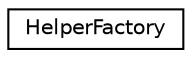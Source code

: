 digraph G
{
  edge [fontname="Helvetica",fontsize="10",labelfontname="Helvetica",labelfontsize="10"];
  node [fontname="Helvetica",fontsize="10",shape=record];
  rankdir=LR;
  Node1 [label="HelperFactory",height=0.2,width=0.4,color="black", fillcolor="white", style="filled",URL="$class_utopia_1_1_components_1_1_helper_1_1_helper_factory.html"];
}
